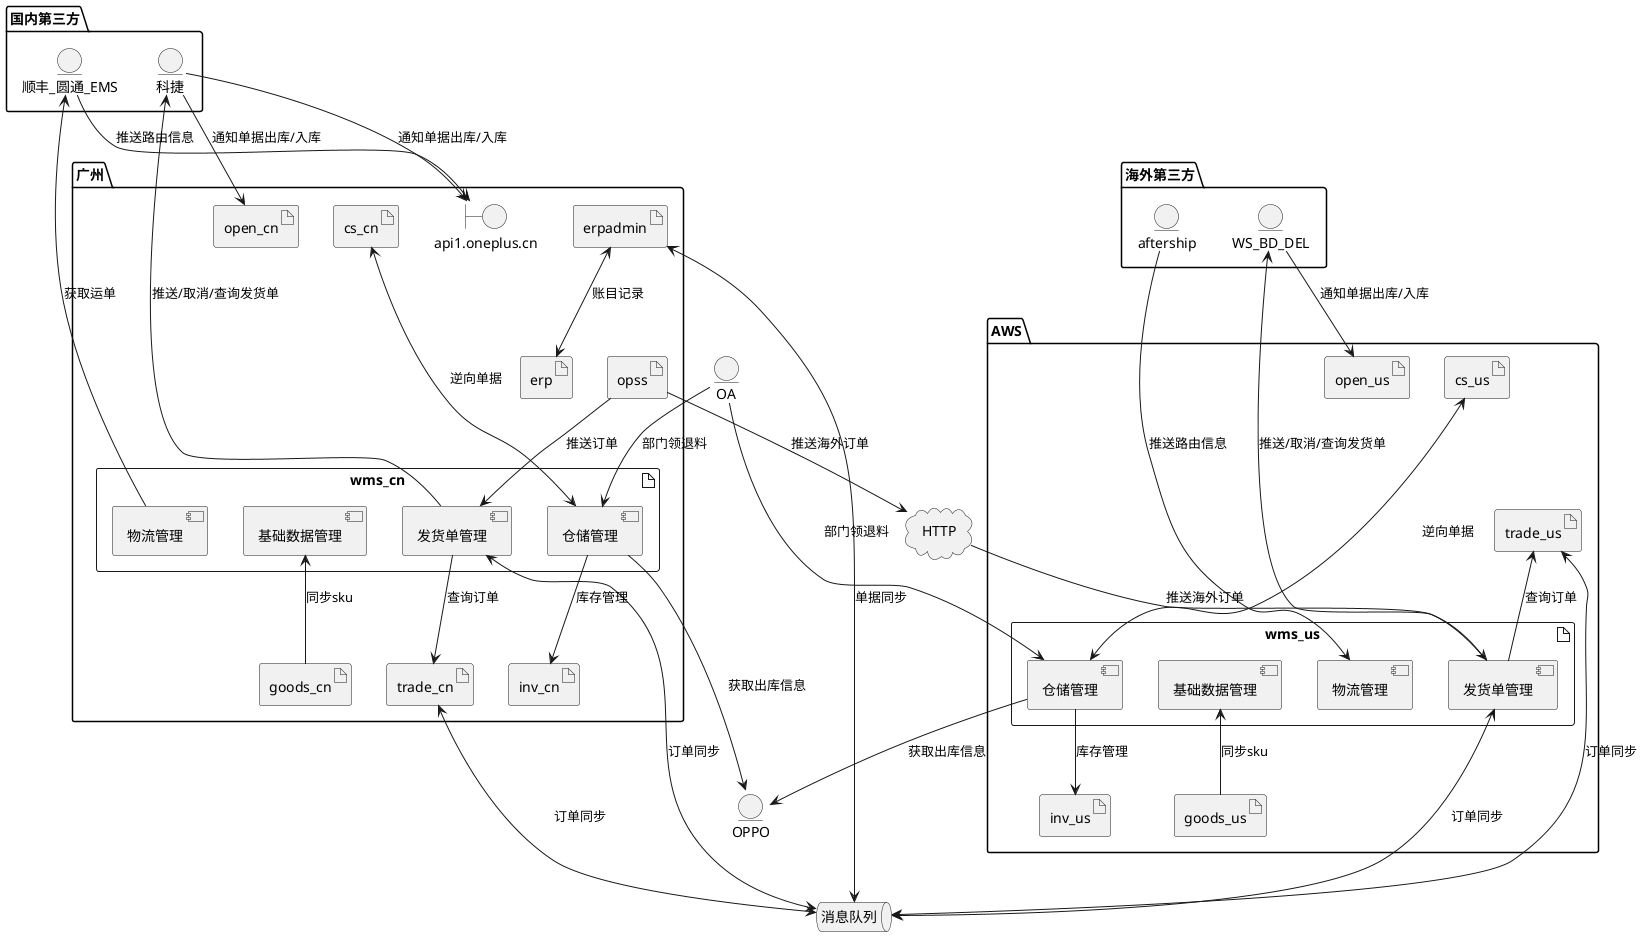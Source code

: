 @startuml

package 广州 {
    artifact wms_cn {
        component 仓储管理 as warehouse
        component 物流管理 as logistic
        component 发货单管理 as wms_order
        component 基础数据管理 as wms_data
    }
    artifact inv_cn
    artifact trade_cn
    artifact cs_cn
    artifact goods_cn
    artifact open_cn
    artifact erpadmin
    artifact erp
    artifact opss
    boundary api1.oneplus.cn as api1
}

package AWS {
    artifact wms_us {
        component 仓储管理 as warehouse_us
        component 物流管理 as logistic_us
        component 发货单管理 as wms_order_us
        component 基础数据管理 as wms_data_us
    }
    artifact cs_us
    artifact inv_us
    artifact trade_us
    artifact goods_us
    artifact open_us
}

queue 消息队列 as msg_queue
cloud HTTP as http
package 国内第三方 {
    entity 科捷 as tpl_warehouse
    entity 顺丰_圆通_EMS as tpl_logistic
}
package 海外第三方 {
    entity WS_BD_DEL as tpl_warehouse_us
    entity aftership as tpl_logistic_us
}
entity OA as oa
entity OPPO as oppo


' 内部依赖关系
trade_cn <-down-> msg_queue : 订单同步
trade_us <-down-> msg_queue : 订单同步
wms_order <---> msg_queue : 订单同步
wms_order_us <---> msg_queue : 订单同步
wms_order --> trade_cn : 查询订单


erpadmin <---> msg_queue : 单据同步
erpadmin <--> erp : 账目记录
wms_data <-- goods_cn : 同步sku
wms_data_us <-- goods_us : 同步sku
warehouse --> inv_cn : 库存管理
warehouse_us --> inv_us : 库存管理
opss --> wms_order : 推送订单
opss --> http : 推送海外订单

http --> wms_order_us : 推送海外订单
warehouse <-up--> cs_cn : 逆向单据
warehouse_us <-up--> cs_us : 逆向单据


' 外部系统依赖关系
wms_order --> tpl_warehouse : 推送/取消/查询发货单
tpl_warehouse --> open_cn : 通知单据出库/入库
tpl_warehouse --> api1 : 通知单据出库/入库

wms_order_us -up-> tpl_warehouse_us : 推送/取消/查询发货单
wms_order_us -up-> trade_us : 查询订单
tpl_warehouse_us --> open_us : 通知单据出库/入库

logistic --> tpl_logistic : 获取运单
tpl_logistic --> api1 : 推送路由信息

tpl_logistic_us -down-> logistic_us : 推送路由信息

warehouse -down-> oppo : 获取出库信息
warehouse_us -down-> oppo : 获取出库信息
oa --> warehouse : 部门领退料
oa --> warehouse_us : 部门领退料

@enduml